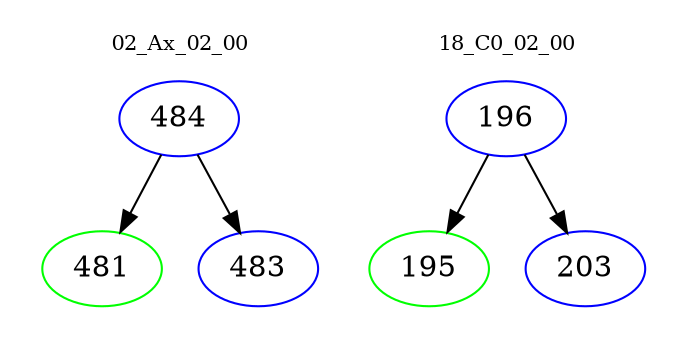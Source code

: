 digraph{
subgraph cluster_0 {
color = white
label = "02_Ax_02_00";
fontsize=10;
T0_484 [label="484", color="blue"]
T0_484 -> T0_481 [color="black"]
T0_481 [label="481", color="green"]
T0_484 -> T0_483 [color="black"]
T0_483 [label="483", color="blue"]
}
subgraph cluster_1 {
color = white
label = "18_C0_02_00";
fontsize=10;
T1_196 [label="196", color="blue"]
T1_196 -> T1_195 [color="black"]
T1_195 [label="195", color="green"]
T1_196 -> T1_203 [color="black"]
T1_203 [label="203", color="blue"]
}
}
